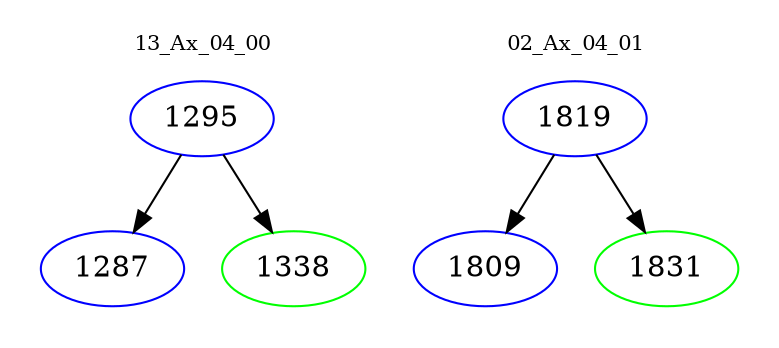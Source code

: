 digraph{
subgraph cluster_0 {
color = white
label = "13_Ax_04_00";
fontsize=10;
T0_1295 [label="1295", color="blue"]
T0_1295 -> T0_1287 [color="black"]
T0_1287 [label="1287", color="blue"]
T0_1295 -> T0_1338 [color="black"]
T0_1338 [label="1338", color="green"]
}
subgraph cluster_1 {
color = white
label = "02_Ax_04_01";
fontsize=10;
T1_1819 [label="1819", color="blue"]
T1_1819 -> T1_1809 [color="black"]
T1_1809 [label="1809", color="blue"]
T1_1819 -> T1_1831 [color="black"]
T1_1831 [label="1831", color="green"]
}
}

